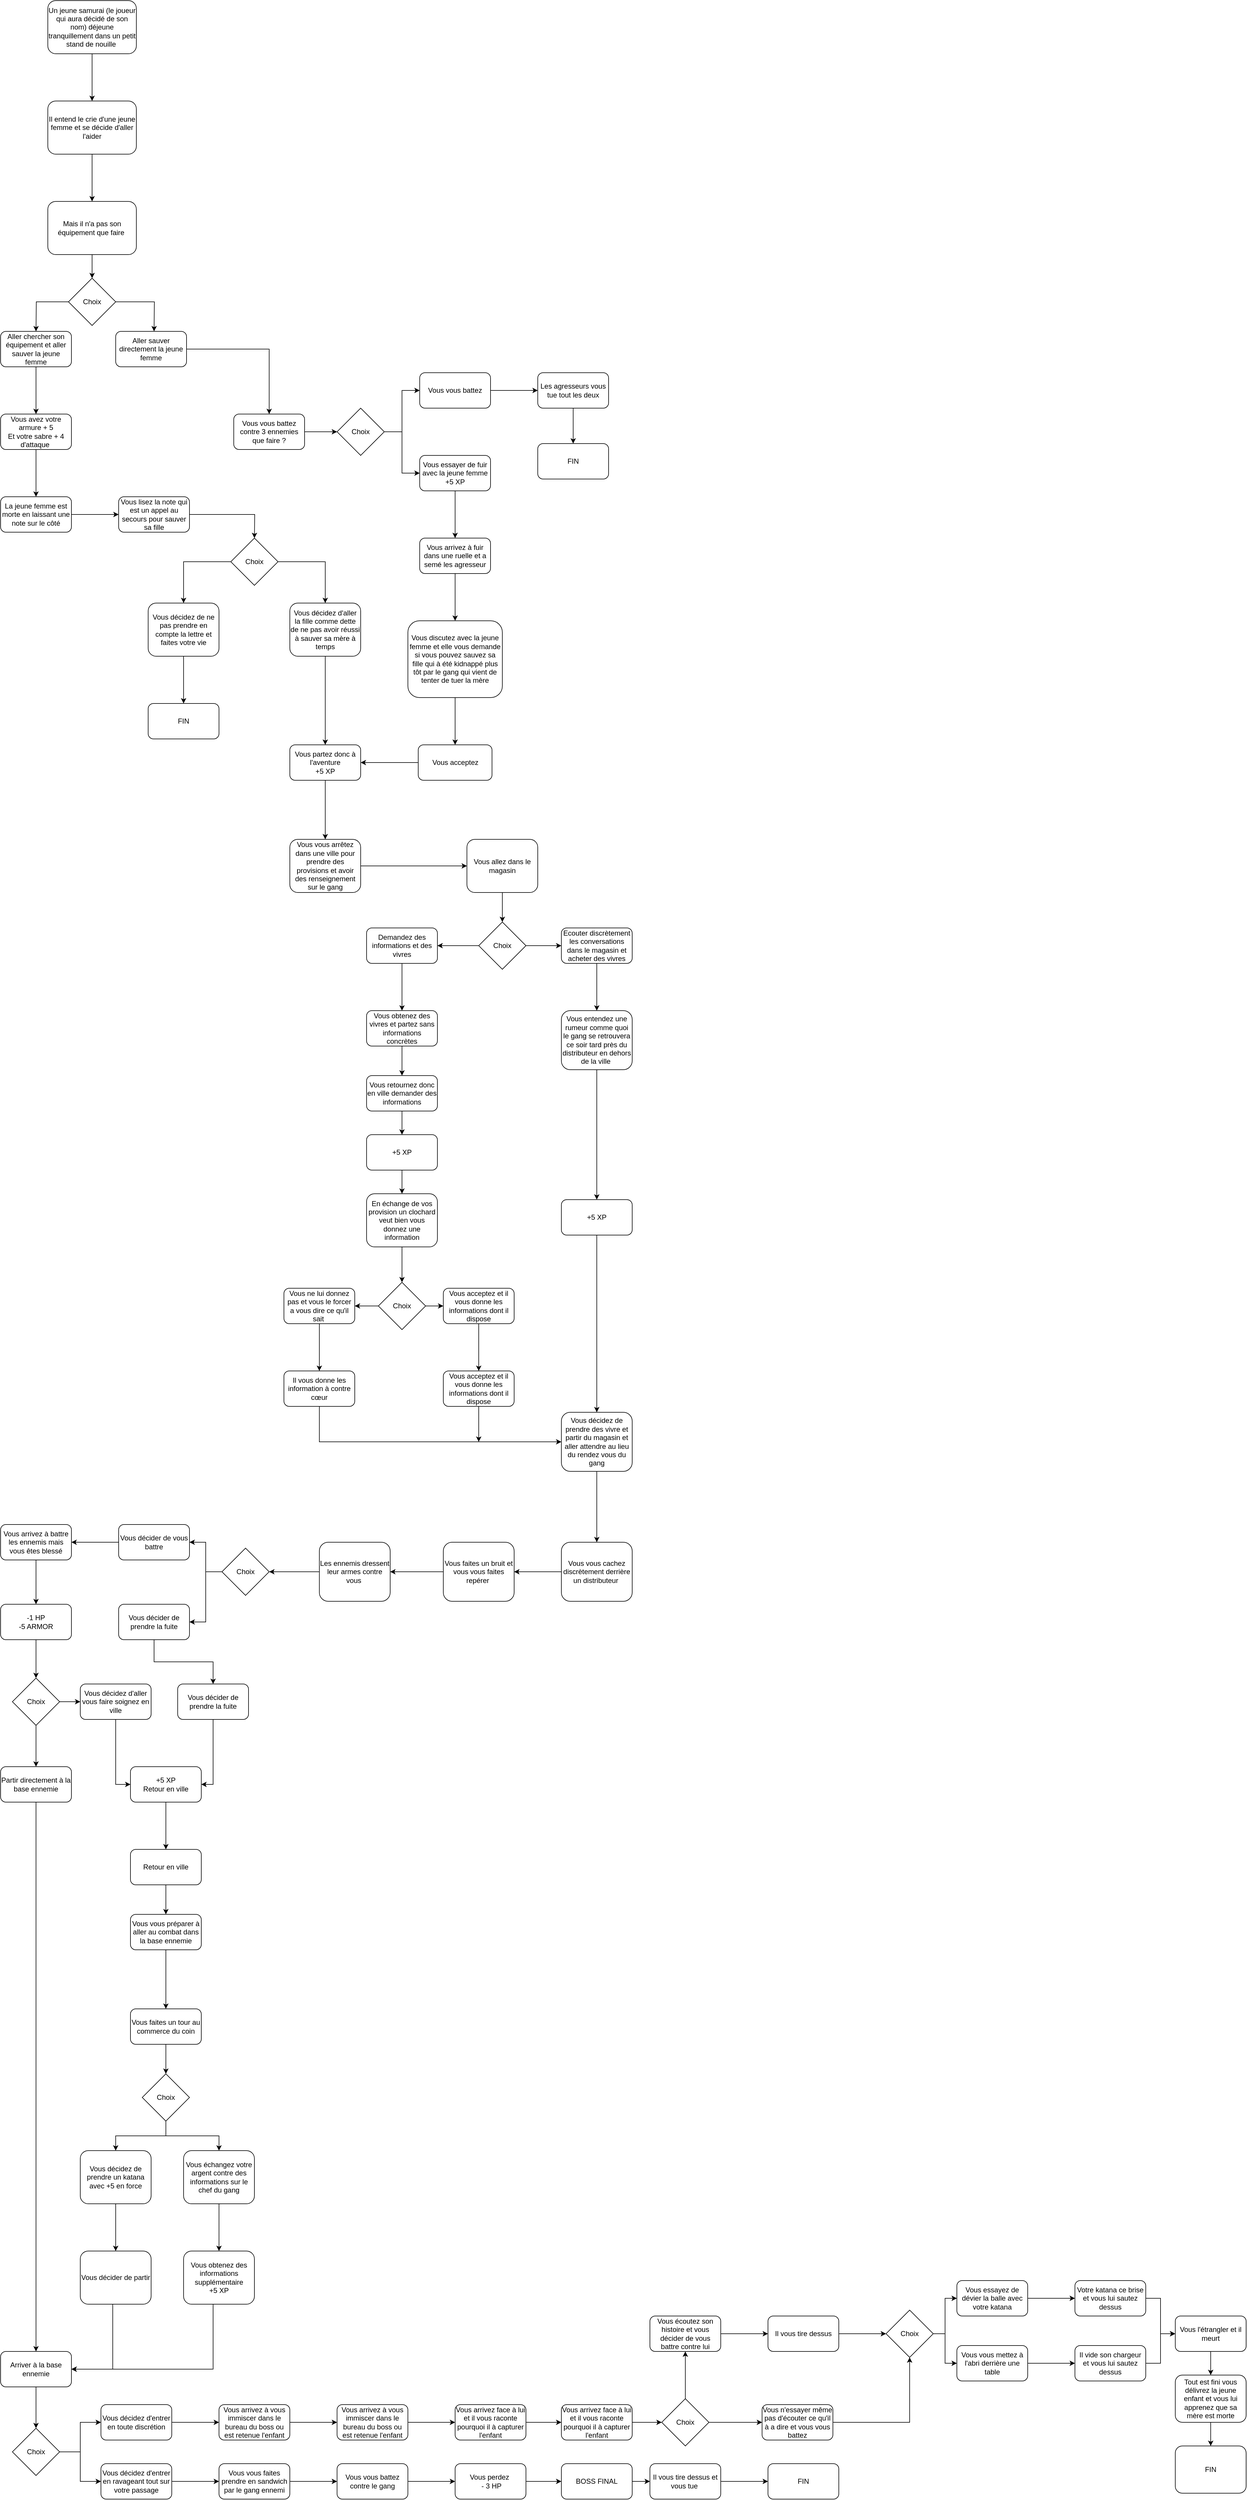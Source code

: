 <mxfile version="12.3.8" type="github" pages="1"><diagram name="Page-1" id="74e2e168-ea6b-b213-b513-2b3c1d86103e"><mxGraphModel dx="1648" dy="699" grid="1" gridSize="10" guides="1" tooltips="1" connect="1" arrows="1" fold="1" page="1" pageScale="1" pageWidth="1100" pageHeight="850" background="#ffffff" math="0" shadow="0"><root><mxCell id="0"/><mxCell id="1" parent="0"/><mxCell id="UHuesIg7i18mv0uuuX1n-3" value="" style="edgeStyle=orthogonalEdgeStyle;rounded=0;orthogonalLoop=1;jettySize=auto;html=1;" parent="1" source="UHuesIg7i18mv0uuuX1n-1" target="UHuesIg7i18mv0uuuX1n-2" edge="1"><mxGeometry relative="1" as="geometry"/></mxCell><mxCell id="UHuesIg7i18mv0uuuX1n-1" value="Un jeune samurai (le joueur qui aura décidé de son nom) déjeune tranquillement dans un petit stand de nouille&amp;nbsp;" style="rounded=1;whiteSpace=wrap;html=1;" parent="1" vertex="1"><mxGeometry x="90" y="10" width="150" height="90" as="geometry"/></mxCell><mxCell id="UHuesIg7i18mv0uuuX1n-8" value="" style="edgeStyle=orthogonalEdgeStyle;rounded=0;orthogonalLoop=1;jettySize=auto;html=1;" parent="1" source="UHuesIg7i18mv0uuuX1n-2" target="UHuesIg7i18mv0uuuX1n-7" edge="1"><mxGeometry relative="1" as="geometry"/></mxCell><mxCell id="UHuesIg7i18mv0uuuX1n-2" value="Il entend le crie d'une jeune femme et se décide d'aller l'aider" style="rounded=1;whiteSpace=wrap;html=1;" parent="1" vertex="1"><mxGeometry x="90" y="180" width="150" height="90" as="geometry"/></mxCell><mxCell id="UHuesIg7i18mv0uuuX1n-10" value="" style="edgeStyle=orthogonalEdgeStyle;rounded=0;orthogonalLoop=1;jettySize=auto;html=1;" parent="1" source="UHuesIg7i18mv0uuuX1n-7" target="UHuesIg7i18mv0uuuX1n-9" edge="1"><mxGeometry relative="1" as="geometry"/></mxCell><mxCell id="UHuesIg7i18mv0uuuX1n-7" value="Mais il n'a pas son équipement que faire&amp;nbsp;" style="rounded=1;whiteSpace=wrap;html=1;" parent="1" vertex="1"><mxGeometry x="90" y="350" width="150" height="90" as="geometry"/></mxCell><mxCell id="UHuesIg7i18mv0uuuX1n-12" value="" style="edgeStyle=orthogonalEdgeStyle;rounded=0;orthogonalLoop=1;jettySize=auto;html=1;" parent="1" source="UHuesIg7i18mv0uuuX1n-9" edge="1"><mxGeometry relative="1" as="geometry"><mxPoint x="270" y="570" as="targetPoint"/></mxGeometry></mxCell><mxCell id="UHuesIg7i18mv0uuuX1n-14" value="" style="edgeStyle=orthogonalEdgeStyle;rounded=0;orthogonalLoop=1;jettySize=auto;html=1;" parent="1" source="UHuesIg7i18mv0uuuX1n-9" edge="1"><mxGeometry relative="1" as="geometry"><mxPoint x="70" y="570" as="targetPoint"/></mxGeometry></mxCell><mxCell id="UHuesIg7i18mv0uuuX1n-9" value="Choix" style="rhombus;whiteSpace=wrap;html=1;" parent="1" vertex="1"><mxGeometry x="125" y="480" width="80" height="80" as="geometry"/></mxCell><mxCell id="UHuesIg7i18mv0uuuX1n-18" value="" style="edgeStyle=orthogonalEdgeStyle;rounded=0;orthogonalLoop=1;jettySize=auto;html=1;" parent="1" source="UHuesIg7i18mv0uuuX1n-15" target="UHuesIg7i18mv0uuuX1n-17" edge="1"><mxGeometry relative="1" as="geometry"/></mxCell><mxCell id="UHuesIg7i18mv0uuuX1n-15" value="Aller chercher son équipement et aller sauver la jeune femme" style="rounded=1;whiteSpace=wrap;html=1;" parent="1" vertex="1"><mxGeometry x="10" y="570" width="120" height="60" as="geometry"/></mxCell><mxCell id="UHuesIg7i18mv0uuuX1n-22" value="" style="edgeStyle=orthogonalEdgeStyle;rounded=0;orthogonalLoop=1;jettySize=auto;html=1;" parent="1" source="UHuesIg7i18mv0uuuX1n-17" target="UHuesIg7i18mv0uuuX1n-21" edge="1"><mxGeometry relative="1" as="geometry"/></mxCell><mxCell id="UHuesIg7i18mv0uuuX1n-17" value="Vous avez votre armure + 5&lt;br&gt;Et votre sabre + 4 d'attaque&amp;nbsp;" style="rounded=1;whiteSpace=wrap;html=1;" parent="1" vertex="1"><mxGeometry x="10" y="710" width="120" height="60" as="geometry"/></mxCell><mxCell id="UHuesIg7i18mv0uuuX1n-35" value="" style="edgeStyle=orthogonalEdgeStyle;rounded=0;orthogonalLoop=1;jettySize=auto;html=1;" parent="1" source="UHuesIg7i18mv0uuuX1n-21" target="UHuesIg7i18mv0uuuX1n-34" edge="1"><mxGeometry relative="1" as="geometry"/></mxCell><mxCell id="UHuesIg7i18mv0uuuX1n-21" value="&lt;span style=&quot;white-space: normal&quot;&gt;La jeune femme est morte en laissant une note sur le côté&lt;/span&gt;" style="rounded=1;whiteSpace=wrap;html=1;" parent="1" vertex="1"><mxGeometry x="10" y="850" width="120" height="60" as="geometry"/></mxCell><mxCell id="UHuesIg7i18mv0uuuX1n-39" value="" style="edgeStyle=orthogonalEdgeStyle;rounded=0;orthogonalLoop=1;jettySize=auto;html=1;" parent="1" source="UHuesIg7i18mv0uuuX1n-34" edge="1"><mxGeometry relative="1" as="geometry"><mxPoint x="440" y="920" as="targetPoint"/></mxGeometry></mxCell><mxCell id="UHuesIg7i18mv0uuuX1n-34" value="&lt;span style=&quot;white-space: normal&quot;&gt;Vous lisez la note qui est un appel au secours pour sauver sa fille&lt;/span&gt;" style="rounded=1;whiteSpace=wrap;html=1;" parent="1" vertex="1"><mxGeometry x="210" y="850" width="120" height="60" as="geometry"/></mxCell><mxCell id="MrxUoc-i-EXdBhDTtLdn-3" style="edgeStyle=orthogonalEdgeStyle;rounded=0;orthogonalLoop=1;jettySize=auto;html=1;entryX=0.5;entryY=0;entryDx=0;entryDy=0;" parent="1" source="UHuesIg7i18mv0uuuX1n-16" target="UHuesIg7i18mv0uuuX1n-23" edge="1"><mxGeometry relative="1" as="geometry"/></mxCell><mxCell id="UHuesIg7i18mv0uuuX1n-16" value="Aller sauver directement la jeune femme" style="rounded=1;whiteSpace=wrap;html=1;" parent="1" vertex="1"><mxGeometry x="205" y="570" width="120" height="60" as="geometry"/></mxCell><mxCell id="UHuesIg7i18mv0uuuX1n-26" value="" style="edgeStyle=orthogonalEdgeStyle;rounded=0;orthogonalLoop=1;jettySize=auto;html=1;" parent="1" source="UHuesIg7i18mv0uuuX1n-23" target="UHuesIg7i18mv0uuuX1n-25" edge="1"><mxGeometry relative="1" as="geometry"/></mxCell><mxCell id="UHuesIg7i18mv0uuuX1n-23" value="Vous vous battez contre 3 ennemies que faire ?&lt;br&gt;" style="rounded=1;whiteSpace=wrap;html=1;" parent="1" vertex="1"><mxGeometry x="405" y="710" width="120" height="60" as="geometry"/></mxCell><mxCell id="UHuesIg7i18mv0uuuX1n-30" value="" style="edgeStyle=orthogonalEdgeStyle;rounded=0;orthogonalLoop=1;jettySize=auto;html=1;" parent="1" source="UHuesIg7i18mv0uuuX1n-25" target="UHuesIg7i18mv0uuuX1n-29" edge="1"><mxGeometry relative="1" as="geometry"/></mxCell><mxCell id="UHuesIg7i18mv0uuuX1n-33" value="" style="edgeStyle=orthogonalEdgeStyle;rounded=0;orthogonalLoop=1;jettySize=auto;html=1;" parent="1" source="UHuesIg7i18mv0uuuX1n-25" target="UHuesIg7i18mv0uuuX1n-32" edge="1"><mxGeometry relative="1" as="geometry"/></mxCell><mxCell id="UHuesIg7i18mv0uuuX1n-25" value="Choix" style="rhombus;whiteSpace=wrap;html=1;" parent="1" vertex="1"><mxGeometry x="580" y="700" width="80" height="80" as="geometry"/></mxCell><mxCell id="UHuesIg7i18mv0uuuX1n-37" value="" style="edgeStyle=orthogonalEdgeStyle;rounded=0;orthogonalLoop=1;jettySize=auto;html=1;" parent="1" source="UHuesIg7i18mv0uuuX1n-29" target="UHuesIg7i18mv0uuuX1n-36" edge="1"><mxGeometry relative="1" as="geometry"/></mxCell><mxCell id="UHuesIg7i18mv0uuuX1n-29" value="Vous vous battez" style="rounded=1;whiteSpace=wrap;html=1;" parent="1" vertex="1"><mxGeometry x="720" y="640" width="120" height="60" as="geometry"/></mxCell><mxCell id="UHuesIg7i18mv0uuuX1n-58" value="" style="edgeStyle=orthogonalEdgeStyle;rounded=0;orthogonalLoop=1;jettySize=auto;html=1;" parent="1" source="UHuesIg7i18mv0uuuX1n-36" target="UHuesIg7i18mv0uuuX1n-57" edge="1"><mxGeometry relative="1" as="geometry"/></mxCell><mxCell id="UHuesIg7i18mv0uuuX1n-36" value="Les agresseurs vous tue tout les deux" style="rounded=1;whiteSpace=wrap;html=1;" parent="1" vertex="1"><mxGeometry x="920" y="640" width="120" height="60" as="geometry"/></mxCell><mxCell id="UHuesIg7i18mv0uuuX1n-57" value="FIN" style="rounded=1;whiteSpace=wrap;html=1;" parent="1" vertex="1"><mxGeometry x="920" y="760" width="120" height="60" as="geometry"/></mxCell><mxCell id="UHuesIg7i18mv0uuuX1n-41" value="" style="edgeStyle=orthogonalEdgeStyle;rounded=0;orthogonalLoop=1;jettySize=auto;html=1;" parent="1" source="UHuesIg7i18mv0uuuX1n-32" target="UHuesIg7i18mv0uuuX1n-40" edge="1"><mxGeometry relative="1" as="geometry"/></mxCell><mxCell id="UHuesIg7i18mv0uuuX1n-32" value="Vous essayer de fuir avec la jeune femme&lt;br&gt;+5 XP" style="rounded=1;whiteSpace=wrap;html=1;" parent="1" vertex="1"><mxGeometry x="720" y="780" width="120" height="60" as="geometry"/></mxCell><mxCell id="UHuesIg7i18mv0uuuX1n-54" value="" style="edgeStyle=orthogonalEdgeStyle;rounded=0;orthogonalLoop=1;jettySize=auto;html=1;" parent="1" source="UHuesIg7i18mv0uuuX1n-40" target="UHuesIg7i18mv0uuuX1n-53" edge="1"><mxGeometry relative="1" as="geometry"/></mxCell><mxCell id="UHuesIg7i18mv0uuuX1n-40" value="Vous arrivez à fuir dans une ruelle et a semé les agresseur" style="rounded=1;whiteSpace=wrap;html=1;" parent="1" vertex="1"><mxGeometry x="720" y="920" width="120" height="60" as="geometry"/></mxCell><mxCell id="UHuesIg7i18mv0uuuX1n-60" value="" style="edgeStyle=orthogonalEdgeStyle;rounded=0;orthogonalLoop=1;jettySize=auto;html=1;" parent="1" source="UHuesIg7i18mv0uuuX1n-53" target="UHuesIg7i18mv0uuuX1n-59" edge="1"><mxGeometry relative="1" as="geometry"/></mxCell><mxCell id="UHuesIg7i18mv0uuuX1n-53" value="Vous discutez avec la jeune femme et elle vous demande si vous pouvez sauvez sa fille qui à été kidnappé plus tôt par le gang qui vient de tenter de tuer la mère" style="rounded=1;whiteSpace=wrap;html=1;" parent="1" vertex="1"><mxGeometry x="700" y="1060" width="160" height="130" as="geometry"/></mxCell><mxCell id="UHuesIg7i18mv0uuuX1n-75" value="" style="edgeStyle=orthogonalEdgeStyle;rounded=0;orthogonalLoop=1;jettySize=auto;html=1;" parent="1" source="UHuesIg7i18mv0uuuX1n-59" target="UHuesIg7i18mv0uuuX1n-73" edge="1"><mxGeometry relative="1" as="geometry"/></mxCell><mxCell id="UHuesIg7i18mv0uuuX1n-59" value="Vous acceptez" style="rounded=1;whiteSpace=wrap;html=1;" parent="1" vertex="1"><mxGeometry x="717.5" y="1270" width="125" height="60" as="geometry"/></mxCell><mxCell id="UHuesIg7i18mv0uuuX1n-46" value="" style="edgeStyle=orthogonalEdgeStyle;rounded=0;orthogonalLoop=1;jettySize=auto;html=1;" parent="1" source="UHuesIg7i18mv0uuuX1n-42" target="UHuesIg7i18mv0uuuX1n-45" edge="1"><mxGeometry relative="1" as="geometry"/></mxCell><mxCell id="UHuesIg7i18mv0uuuX1n-50" value="" style="edgeStyle=orthogonalEdgeStyle;rounded=0;orthogonalLoop=1;jettySize=auto;html=1;" parent="1" source="UHuesIg7i18mv0uuuX1n-42" target="UHuesIg7i18mv0uuuX1n-49" edge="1"><mxGeometry relative="1" as="geometry"/></mxCell><mxCell id="UHuesIg7i18mv0uuuX1n-42" value="Choix" style="rhombus;whiteSpace=wrap;html=1;" parent="1" vertex="1"><mxGeometry x="400" y="920" width="80" height="80" as="geometry"/></mxCell><mxCell id="UHuesIg7i18mv0uuuX1n-52" value="" style="edgeStyle=orthogonalEdgeStyle;rounded=0;orthogonalLoop=1;jettySize=auto;html=1;" parent="1" source="UHuesIg7i18mv0uuuX1n-45" target="UHuesIg7i18mv0uuuX1n-51" edge="1"><mxGeometry relative="1" as="geometry"/></mxCell><mxCell id="UHuesIg7i18mv0uuuX1n-45" value="Vous décidez de ne pas prendre en compte la lettre et faites votre vie" style="rounded=1;whiteSpace=wrap;html=1;" parent="1" vertex="1"><mxGeometry x="260" y="1030" width="120" height="90" as="geometry"/></mxCell><mxCell id="UHuesIg7i18mv0uuuX1n-51" value="FIN" style="rounded=1;whiteSpace=wrap;html=1;" parent="1" vertex="1"><mxGeometry x="260" y="1200" width="120" height="60" as="geometry"/></mxCell><mxCell id="UHuesIg7i18mv0uuuX1n-74" value="" style="edgeStyle=orthogonalEdgeStyle;rounded=0;orthogonalLoop=1;jettySize=auto;html=1;" parent="1" source="UHuesIg7i18mv0uuuX1n-49" target="UHuesIg7i18mv0uuuX1n-73" edge="1"><mxGeometry relative="1" as="geometry"/></mxCell><mxCell id="UHuesIg7i18mv0uuuX1n-49" value="Vous décidez d'aller la fille comme dette de ne pas avoir réussi à sauver sa mère à temps" style="rounded=1;whiteSpace=wrap;html=1;" parent="1" vertex="1"><mxGeometry x="500" y="1030" width="120" height="90" as="geometry"/></mxCell><mxCell id="UHuesIg7i18mv0uuuX1n-77" value="" style="edgeStyle=orthogonalEdgeStyle;rounded=0;orthogonalLoop=1;jettySize=auto;html=1;" parent="1" source="UHuesIg7i18mv0uuuX1n-73" target="UHuesIg7i18mv0uuuX1n-76" edge="1"><mxGeometry relative="1" as="geometry"/></mxCell><mxCell id="UHuesIg7i18mv0uuuX1n-73" value="Vous partez donc à l'aventure&lt;br&gt;+5 XP" style="rounded=1;whiteSpace=wrap;html=1;" parent="1" vertex="1"><mxGeometry x="500" y="1270" width="120" height="60" as="geometry"/></mxCell><mxCell id="UHuesIg7i18mv0uuuX1n-79" value="" style="edgeStyle=orthogonalEdgeStyle;rounded=0;orthogonalLoop=1;jettySize=auto;html=1;" parent="1" source="UHuesIg7i18mv0uuuX1n-76" target="UHuesIg7i18mv0uuuX1n-78" edge="1"><mxGeometry relative="1" as="geometry"/></mxCell><mxCell id="UHuesIg7i18mv0uuuX1n-76" value="Vous vous arrêtez dans une ville pour prendre des provisions et avoir des renseignement sur le gang" style="rounded=1;whiteSpace=wrap;html=1;" parent="1" vertex="1"><mxGeometry x="500" y="1430" width="120" height="90" as="geometry"/></mxCell><mxCell id="UHuesIg7i18mv0uuuX1n-81" value="" style="edgeStyle=orthogonalEdgeStyle;rounded=0;orthogonalLoop=1;jettySize=auto;html=1;" parent="1" source="UHuesIg7i18mv0uuuX1n-78" target="UHuesIg7i18mv0uuuX1n-80" edge="1"><mxGeometry relative="1" as="geometry"/></mxCell><mxCell id="UHuesIg7i18mv0uuuX1n-78" value="Vous allez dans le magasin" style="rounded=1;whiteSpace=wrap;html=1;" parent="1" vertex="1"><mxGeometry x="800" y="1430" width="120" height="90" as="geometry"/></mxCell><mxCell id="UHuesIg7i18mv0uuuX1n-84" value="" style="edgeStyle=orthogonalEdgeStyle;rounded=0;orthogonalLoop=1;jettySize=auto;html=1;" parent="1" source="UHuesIg7i18mv0uuuX1n-80" target="UHuesIg7i18mv0uuuX1n-83" edge="1"><mxGeometry relative="1" as="geometry"/></mxCell><mxCell id="UHuesIg7i18mv0uuuX1n-90" value="" style="edgeStyle=orthogonalEdgeStyle;rounded=0;orthogonalLoop=1;jettySize=auto;html=1;" parent="1" source="UHuesIg7i18mv0uuuX1n-80" target="UHuesIg7i18mv0uuuX1n-82" edge="1"><mxGeometry relative="1" as="geometry"/></mxCell><mxCell id="UHuesIg7i18mv0uuuX1n-80" value="Choix" style="rhombus;whiteSpace=wrap;html=1;" parent="1" vertex="1"><mxGeometry x="820" y="1570" width="80" height="80" as="geometry"/></mxCell><mxCell id="UHuesIg7i18mv0uuuX1n-94" value="" style="edgeStyle=orthogonalEdgeStyle;rounded=0;orthogonalLoop=1;jettySize=auto;html=1;" parent="1" source="UHuesIg7i18mv0uuuX1n-82" target="UHuesIg7i18mv0uuuX1n-93" edge="1"><mxGeometry relative="1" as="geometry"/></mxCell><mxCell id="UHuesIg7i18mv0uuuX1n-82" value="Demandez des informations et des vivres" style="rounded=1;whiteSpace=wrap;html=1;" parent="1" vertex="1"><mxGeometry x="630" y="1580" width="120" height="60" as="geometry"/></mxCell><mxCell id="UHuesIg7i18mv0uuuX1n-96" value="" style="edgeStyle=orthogonalEdgeStyle;rounded=0;orthogonalLoop=1;jettySize=auto;html=1;" parent="1" source="UHuesIg7i18mv0uuuX1n-93" target="UHuesIg7i18mv0uuuX1n-95" edge="1"><mxGeometry relative="1" as="geometry"/></mxCell><mxCell id="UHuesIg7i18mv0uuuX1n-93" value="Vous obtenez des vivres et partez sans informations concrètes" style="rounded=1;whiteSpace=wrap;html=1;" parent="1" vertex="1"><mxGeometry x="630" y="1720" width="120" height="60" as="geometry"/></mxCell><mxCell id="MrxUoc-i-EXdBhDTtLdn-50" value="" style="edgeStyle=orthogonalEdgeStyle;rounded=0;orthogonalLoop=1;jettySize=auto;html=1;" parent="1" source="UHuesIg7i18mv0uuuX1n-95" target="MrxUoc-i-EXdBhDTtLdn-49" edge="1"><mxGeometry relative="1" as="geometry"/></mxCell><mxCell id="UHuesIg7i18mv0uuuX1n-95" value="Vous retournez donc en ville demander des informations" style="rounded=1;whiteSpace=wrap;html=1;" parent="1" vertex="1"><mxGeometry x="630" y="1830" width="120" height="60" as="geometry"/></mxCell><mxCell id="UHuesIg7i18mv0uuuX1n-105" value="" style="edgeStyle=orthogonalEdgeStyle;rounded=0;orthogonalLoop=1;jettySize=auto;html=1;" parent="1" source="UHuesIg7i18mv0uuuX1n-102" target="UHuesIg7i18mv0uuuX1n-104" edge="1"><mxGeometry relative="1" as="geometry"/></mxCell><mxCell id="UHuesIg7i18mv0uuuX1n-102" value="En échange de vos provision un clochard veut bien vous donnez une information" style="rounded=1;whiteSpace=wrap;html=1;" parent="1" vertex="1"><mxGeometry x="630" y="2030" width="120" height="90" as="geometry"/></mxCell><mxCell id="UHuesIg7i18mv0uuuX1n-92" value="" style="edgeStyle=orthogonalEdgeStyle;rounded=0;orthogonalLoop=1;jettySize=auto;html=1;" parent="1" source="UHuesIg7i18mv0uuuX1n-83" target="UHuesIg7i18mv0uuuX1n-91" edge="1"><mxGeometry relative="1" as="geometry"/></mxCell><mxCell id="UHuesIg7i18mv0uuuX1n-83" value="Ecouter discrètement les conversations dans le magasin et acheter des vivres" style="rounded=1;whiteSpace=wrap;html=1;" parent="1" vertex="1"><mxGeometry x="960" y="1580" width="120" height="60" as="geometry"/></mxCell><mxCell id="MrxUoc-i-EXdBhDTtLdn-47" style="edgeStyle=orthogonalEdgeStyle;rounded=0;orthogonalLoop=1;jettySize=auto;html=1;entryX=0.5;entryY=0;entryDx=0;entryDy=0;" parent="1" source="UHuesIg7i18mv0uuuX1n-91" target="MrxUoc-i-EXdBhDTtLdn-46" edge="1"><mxGeometry relative="1" as="geometry"/></mxCell><mxCell id="UHuesIg7i18mv0uuuX1n-91" value="Vous entendez une rumeur comme quoi le gang se retrouvera ce soir tard près du distributeur en dehors de la ville&amp;nbsp;" style="rounded=1;whiteSpace=wrap;html=1;" parent="1" vertex="1"><mxGeometry x="960" y="1720" width="120" height="100" as="geometry"/></mxCell><mxCell id="UHuesIg7i18mv0uuuX1n-127" value="" style="edgeStyle=orthogonalEdgeStyle;rounded=0;orthogonalLoop=1;jettySize=auto;html=1;" parent="1" source="UHuesIg7i18mv0uuuX1n-112" target="UHuesIg7i18mv0uuuX1n-126" edge="1"><mxGeometry relative="1" as="geometry"/></mxCell><mxCell id="UHuesIg7i18mv0uuuX1n-112" value="&lt;span style=&quot;white-space: normal&quot;&gt;Vous décidez de prendre des vivre et partir du magasin et aller attendre au lieu du rendez vous du gang&lt;/span&gt;" style="rounded=1;whiteSpace=wrap;html=1;" parent="1" vertex="1"><mxGeometry x="960" y="2400" width="120" height="100" as="geometry"/></mxCell><mxCell id="MrxUoc-i-EXdBhDTtLdn-2" value="" style="edgeStyle=orthogonalEdgeStyle;rounded=0;orthogonalLoop=1;jettySize=auto;html=1;" parent="1" source="UHuesIg7i18mv0uuuX1n-126" target="MrxUoc-i-EXdBhDTtLdn-1" edge="1"><mxGeometry relative="1" as="geometry"/></mxCell><mxCell id="UHuesIg7i18mv0uuuX1n-126" value="Vous vous cachez discrètement derrière un distributeur&amp;nbsp;" style="rounded=1;whiteSpace=wrap;html=1;" parent="1" vertex="1"><mxGeometry x="960" y="2620" width="120" height="100" as="geometry"/></mxCell><mxCell id="MrxUoc-i-EXdBhDTtLdn-18" value="" style="edgeStyle=orthogonalEdgeStyle;rounded=0;orthogonalLoop=1;jettySize=auto;html=1;" parent="1" source="MrxUoc-i-EXdBhDTtLdn-1" target="MrxUoc-i-EXdBhDTtLdn-17" edge="1"><mxGeometry relative="1" as="geometry"/></mxCell><mxCell id="MrxUoc-i-EXdBhDTtLdn-1" value="Vous faites un bruit et vous vous faites repérer&amp;nbsp;" style="rounded=1;whiteSpace=wrap;html=1;" parent="1" vertex="1"><mxGeometry x="760" y="2620" width="120" height="100" as="geometry"/></mxCell><mxCell id="MrxUoc-i-EXdBhDTtLdn-21" value="" style="edgeStyle=orthogonalEdgeStyle;rounded=0;orthogonalLoop=1;jettySize=auto;html=1;entryX=1;entryY=0.5;entryDx=0;entryDy=0;" parent="1" source="MrxUoc-i-EXdBhDTtLdn-17" target="MrxUoc-i-EXdBhDTtLdn-19" edge="1"><mxGeometry relative="1" as="geometry"><mxPoint x="470" y="2670" as="targetPoint"/></mxGeometry></mxCell><mxCell id="MrxUoc-i-EXdBhDTtLdn-17" value="Les ennemis dressent leur armes contre vous&amp;nbsp;" style="rounded=1;whiteSpace=wrap;html=1;" parent="1" vertex="1"><mxGeometry x="550" y="2620" width="120" height="100" as="geometry"/></mxCell><mxCell id="UHuesIg7i18mv0uuuX1n-110" value="" style="edgeStyle=orthogonalEdgeStyle;rounded=0;orthogonalLoop=1;jettySize=auto;html=1;" parent="1" source="UHuesIg7i18mv0uuuX1n-104" target="UHuesIg7i18mv0uuuX1n-109" edge="1"><mxGeometry relative="1" as="geometry"/></mxCell><mxCell id="UHuesIg7i18mv0uuuX1n-111" value="" style="edgeStyle=orthogonalEdgeStyle;rounded=0;orthogonalLoop=1;jettySize=auto;html=1;" parent="1" source="UHuesIg7i18mv0uuuX1n-104" target="UHuesIg7i18mv0uuuX1n-108" edge="1"><mxGeometry relative="1" as="geometry"/></mxCell><mxCell id="UHuesIg7i18mv0uuuX1n-104" value="Choix" style="rhombus;whiteSpace=wrap;html=1;" parent="1" vertex="1"><mxGeometry x="650" y="2180" width="80" height="80" as="geometry"/></mxCell><mxCell id="UHuesIg7i18mv0uuuX1n-115" value="" style="edgeStyle=orthogonalEdgeStyle;rounded=0;orthogonalLoop=1;jettySize=auto;html=1;" parent="1" source="UHuesIg7i18mv0uuuX1n-108" target="UHuesIg7i18mv0uuuX1n-114" edge="1"><mxGeometry relative="1" as="geometry"/></mxCell><mxCell id="UHuesIg7i18mv0uuuX1n-108" value="Vous ne lui donnez pas et vous le forcer a vous dire ce qu'il sait&amp;nbsp;" style="rounded=1;whiteSpace=wrap;html=1;" parent="1" vertex="1"><mxGeometry x="490" y="2190" width="120" height="60" as="geometry"/></mxCell><mxCell id="UHuesIg7i18mv0uuuX1n-121" value="" style="edgeStyle=orthogonalEdgeStyle;rounded=0;orthogonalLoop=1;jettySize=auto;html=1;entryX=0;entryY=0.5;entryDx=0;entryDy=0;" parent="1" source="UHuesIg7i18mv0uuuX1n-114" target="UHuesIg7i18mv0uuuX1n-112" edge="1"><mxGeometry relative="1" as="geometry"><mxPoint x="550" y="2470" as="targetPoint"/><Array as="points"><mxPoint x="550" y="2450"/></Array></mxGeometry></mxCell><mxCell id="UHuesIg7i18mv0uuuX1n-114" value="Il vous donne les information à contre cœur" style="rounded=1;whiteSpace=wrap;html=1;" parent="1" vertex="1"><mxGeometry x="490" y="2330" width="120" height="60" as="geometry"/></mxCell><mxCell id="UHuesIg7i18mv0uuuX1n-117" value="" style="edgeStyle=orthogonalEdgeStyle;rounded=0;orthogonalLoop=1;jettySize=auto;html=1;" parent="1" source="UHuesIg7i18mv0uuuX1n-109" target="UHuesIg7i18mv0uuuX1n-116" edge="1"><mxGeometry relative="1" as="geometry"/></mxCell><mxCell id="UHuesIg7i18mv0uuuX1n-109" value="Vous acceptez et il vous donne les informations dont il dispose" style="rounded=1;whiteSpace=wrap;html=1;" parent="1" vertex="1"><mxGeometry x="760" y="2190" width="120" height="60" as="geometry"/></mxCell><mxCell id="UHuesIg7i18mv0uuuX1n-123" value="" style="edgeStyle=orthogonalEdgeStyle;rounded=0;orthogonalLoop=1;jettySize=auto;html=1;" parent="1" source="UHuesIg7i18mv0uuuX1n-116" edge="1"><mxGeometry relative="1" as="geometry"><mxPoint x="820" y="2450" as="targetPoint"/></mxGeometry></mxCell><mxCell id="UHuesIg7i18mv0uuuX1n-116" value="Vous acceptez et il vous donne les informations dont il dispose" style="rounded=1;whiteSpace=wrap;html=1;" parent="1" vertex="1"><mxGeometry x="760" y="2330" width="120" height="60" as="geometry"/></mxCell><mxCell id="MrxUoc-i-EXdBhDTtLdn-25" value="" style="edgeStyle=orthogonalEdgeStyle;rounded=0;orthogonalLoop=1;jettySize=auto;html=1;" parent="1" source="MrxUoc-i-EXdBhDTtLdn-12" target="MrxUoc-i-EXdBhDTtLdn-24" edge="1"><mxGeometry relative="1" as="geometry"/></mxCell><mxCell id="MrxUoc-i-EXdBhDTtLdn-12" value="Vous décider de vous battre" style="rounded=1;whiteSpace=wrap;html=1;direction=east;" parent="1" vertex="1"><mxGeometry x="210" y="2590" width="120" height="60" as="geometry"/></mxCell><mxCell id="MrxUoc-i-EXdBhDTtLdn-30" value="" style="edgeStyle=orthogonalEdgeStyle;rounded=0;orthogonalLoop=1;jettySize=auto;html=1;" parent="1" source="MrxUoc-i-EXdBhDTtLdn-24" target="MrxUoc-i-EXdBhDTtLdn-29" edge="1"><mxGeometry relative="1" as="geometry"/></mxCell><mxCell id="MrxUoc-i-EXdBhDTtLdn-24" value="Vous arrivez à battre les ennemis mais vous êtes blessé" style="rounded=1;whiteSpace=wrap;html=1;direction=east;" parent="1" vertex="1"><mxGeometry x="10" y="2590" width="120" height="60" as="geometry"/></mxCell><mxCell id="MrxUoc-i-EXdBhDTtLdn-35" value="" style="edgeStyle=orthogonalEdgeStyle;rounded=0;orthogonalLoop=1;jettySize=auto;html=1;" parent="1" source="MrxUoc-i-EXdBhDTtLdn-29" target="MrxUoc-i-EXdBhDTtLdn-33" edge="1"><mxGeometry relative="1" as="geometry"/></mxCell><mxCell id="MrxUoc-i-EXdBhDTtLdn-29" value="-1 HP&lt;br&gt;-5 ARMOR" style="rounded=1;whiteSpace=wrap;html=1;direction=east;" parent="1" vertex="1"><mxGeometry x="10" y="2725" width="120" height="60" as="geometry"/></mxCell><mxCell id="MrxUoc-i-EXdBhDTtLdn-28" value="" style="edgeStyle=orthogonalEdgeStyle;rounded=0;orthogonalLoop=1;jettySize=auto;html=1;" parent="1" source="MrxUoc-i-EXdBhDTtLdn-13" target="MrxUoc-i-EXdBhDTtLdn-27" edge="1"><mxGeometry relative="1" as="geometry"/></mxCell><mxCell id="MrxUoc-i-EXdBhDTtLdn-13" value="Vous décider de prendre la fuite" style="rounded=1;whiteSpace=wrap;html=1;" parent="1" vertex="1"><mxGeometry x="210" y="2725" width="120" height="60" as="geometry"/></mxCell><mxCell id="MrxUoc-i-EXdBhDTtLdn-43" style="edgeStyle=orthogonalEdgeStyle;rounded=0;orthogonalLoop=1;jettySize=auto;html=1;entryX=1;entryY=0.5;entryDx=0;entryDy=0;" parent="1" source="MrxUoc-i-EXdBhDTtLdn-27" target="MrxUoc-i-EXdBhDTtLdn-41" edge="1"><mxGeometry relative="1" as="geometry"/></mxCell><mxCell id="MrxUoc-i-EXdBhDTtLdn-27" value="Vous décider de prendre la fuite" style="rounded=1;whiteSpace=wrap;html=1;" parent="1" vertex="1"><mxGeometry x="310" y="2860" width="120" height="60" as="geometry"/></mxCell><mxCell id="MrxUoc-i-EXdBhDTtLdn-22" style="edgeStyle=orthogonalEdgeStyle;rounded=0;orthogonalLoop=1;jettySize=auto;html=1;entryX=1;entryY=0.5;entryDx=0;entryDy=0;exitX=0;exitY=0.5;exitDx=0;exitDy=0;" parent="1" source="MrxUoc-i-EXdBhDTtLdn-19" target="MrxUoc-i-EXdBhDTtLdn-12" edge="1"><mxGeometry relative="1" as="geometry"><mxPoint x="325" y="2775" as="sourcePoint"/></mxGeometry></mxCell><mxCell id="MrxUoc-i-EXdBhDTtLdn-23" style="edgeStyle=orthogonalEdgeStyle;rounded=0;orthogonalLoop=1;jettySize=auto;html=1;entryX=1;entryY=0.5;entryDx=0;entryDy=0;exitX=0;exitY=0.5;exitDx=0;exitDy=0;" parent="1" source="MrxUoc-i-EXdBhDTtLdn-19" target="MrxUoc-i-EXdBhDTtLdn-13" edge="1"><mxGeometry relative="1" as="geometry"><mxPoint x="325" y="2775" as="sourcePoint"/></mxGeometry></mxCell><mxCell id="MrxUoc-i-EXdBhDTtLdn-19" value="Choix" style="rhombus;whiteSpace=wrap;html=1;" parent="1" vertex="1"><mxGeometry x="385" y="2630" width="80" height="80" as="geometry"/></mxCell><mxCell id="MrxUoc-i-EXdBhDTtLdn-36" value="" style="edgeStyle=orthogonalEdgeStyle;rounded=0;orthogonalLoop=1;jettySize=auto;html=1;" parent="1" source="MrxUoc-i-EXdBhDTtLdn-33" target="MrxUoc-i-EXdBhDTtLdn-34" edge="1"><mxGeometry relative="1" as="geometry"/></mxCell><mxCell id="MrxUoc-i-EXdBhDTtLdn-40" value="" style="edgeStyle=orthogonalEdgeStyle;rounded=0;orthogonalLoop=1;jettySize=auto;html=1;" parent="1" source="MrxUoc-i-EXdBhDTtLdn-33" target="MrxUoc-i-EXdBhDTtLdn-39" edge="1"><mxGeometry relative="1" as="geometry"/></mxCell><mxCell id="MrxUoc-i-EXdBhDTtLdn-33" value="Choix" style="rhombus;whiteSpace=wrap;html=1;" parent="1" vertex="1"><mxGeometry x="30" y="2850" width="80" height="80" as="geometry"/></mxCell><mxCell id="MrxUoc-i-EXdBhDTtLdn-78" style="edgeStyle=orthogonalEdgeStyle;rounded=0;orthogonalLoop=1;jettySize=auto;html=1;entryX=0.5;entryY=0;entryDx=0;entryDy=0;" parent="1" source="MrxUoc-i-EXdBhDTtLdn-34" target="MrxUoc-i-EXdBhDTtLdn-70" edge="1"><mxGeometry relative="1" as="geometry"/></mxCell><mxCell id="MrxUoc-i-EXdBhDTtLdn-34" value="Partir directement à la base ennemie" style="rounded=1;whiteSpace=wrap;html=1;" parent="1" vertex="1"><mxGeometry x="10" y="3000" width="120" height="60" as="geometry"/></mxCell><mxCell id="MrxUoc-i-EXdBhDTtLdn-88" style="edgeStyle=orthogonalEdgeStyle;rounded=0;orthogonalLoop=1;jettySize=auto;html=1;entryX=0.5;entryY=0;entryDx=0;entryDy=0;" parent="1" source="MrxUoc-i-EXdBhDTtLdn-70" target="MrxUoc-i-EXdBhDTtLdn-87" edge="1"><mxGeometry relative="1" as="geometry"/></mxCell><mxCell id="MrxUoc-i-EXdBhDTtLdn-70" value="Arriver à la base ennemie" style="rounded=1;whiteSpace=wrap;html=1;" parent="1" vertex="1"><mxGeometry x="10" y="3990" width="120" height="60" as="geometry"/></mxCell><mxCell id="MrxUoc-i-EXdBhDTtLdn-42" style="edgeStyle=orthogonalEdgeStyle;rounded=0;orthogonalLoop=1;jettySize=auto;html=1;entryX=0;entryY=0.5;entryDx=0;entryDy=0;" parent="1" source="MrxUoc-i-EXdBhDTtLdn-39" target="MrxUoc-i-EXdBhDTtLdn-41" edge="1"><mxGeometry relative="1" as="geometry"/></mxCell><mxCell id="MrxUoc-i-EXdBhDTtLdn-39" value="Vous décidez d'aller vous faire soignez en ville" style="rounded=1;whiteSpace=wrap;html=1;" parent="1" vertex="1"><mxGeometry x="145" y="2860" width="120" height="60" as="geometry"/></mxCell><mxCell id="MrxUoc-i-EXdBhDTtLdn-45" value="" style="edgeStyle=orthogonalEdgeStyle;rounded=0;orthogonalLoop=1;jettySize=auto;html=1;" parent="1" source="MrxUoc-i-EXdBhDTtLdn-41" target="MrxUoc-i-EXdBhDTtLdn-44" edge="1"><mxGeometry relative="1" as="geometry"/></mxCell><mxCell id="MrxUoc-i-EXdBhDTtLdn-41" value="+5 XP&lt;br&gt;Retour en ville" style="rounded=1;whiteSpace=wrap;html=1;" parent="1" vertex="1"><mxGeometry x="230" y="3000" width="120" height="60" as="geometry"/></mxCell><mxCell id="MrxUoc-i-EXdBhDTtLdn-56" value="" style="edgeStyle=orthogonalEdgeStyle;rounded=0;orthogonalLoop=1;jettySize=auto;html=1;" parent="1" source="MrxUoc-i-EXdBhDTtLdn-44" target="MrxUoc-i-EXdBhDTtLdn-55" edge="1"><mxGeometry relative="1" as="geometry"/></mxCell><mxCell id="MrxUoc-i-EXdBhDTtLdn-44" value="Retour en ville" style="rounded=1;whiteSpace=wrap;html=1;" parent="1" vertex="1"><mxGeometry x="230" y="3140" width="120" height="60" as="geometry"/></mxCell><mxCell id="MrxUoc-i-EXdBhDTtLdn-63" value="" style="edgeStyle=orthogonalEdgeStyle;rounded=0;orthogonalLoop=1;jettySize=auto;html=1;" parent="1" source="MrxUoc-i-EXdBhDTtLdn-55" target="MrxUoc-i-EXdBhDTtLdn-62" edge="1"><mxGeometry relative="1" as="geometry"/></mxCell><mxCell id="MrxUoc-i-EXdBhDTtLdn-55" value="Vous vous préparer à aller au combat dans la base ennemie" style="rounded=1;whiteSpace=wrap;html=1;" parent="1" vertex="1"><mxGeometry x="230" y="3250" width="120" height="60" as="geometry"/></mxCell><mxCell id="MrxUoc-i-EXdBhDTtLdn-65" value="" style="edgeStyle=orthogonalEdgeStyle;rounded=0;orthogonalLoop=1;jettySize=auto;html=1;" parent="1" source="MrxUoc-i-EXdBhDTtLdn-62" target="MrxUoc-i-EXdBhDTtLdn-64" edge="1"><mxGeometry relative="1" as="geometry"/></mxCell><mxCell id="MrxUoc-i-EXdBhDTtLdn-62" value="Vous faites un tour au commerce du coin" style="rounded=1;whiteSpace=wrap;html=1;" parent="1" vertex="1"><mxGeometry x="230" y="3410" width="120" height="60" as="geometry"/></mxCell><mxCell id="MrxUoc-i-EXdBhDTtLdn-48" style="edgeStyle=orthogonalEdgeStyle;rounded=0;orthogonalLoop=1;jettySize=auto;html=1;entryX=0.5;entryY=0;entryDx=0;entryDy=0;" parent="1" source="MrxUoc-i-EXdBhDTtLdn-46" target="UHuesIg7i18mv0uuuX1n-112" edge="1"><mxGeometry relative="1" as="geometry"/></mxCell><mxCell id="MrxUoc-i-EXdBhDTtLdn-46" value="+5 XP" style="rounded=1;whiteSpace=wrap;html=1;" parent="1" vertex="1"><mxGeometry x="960" y="2040" width="120" height="60" as="geometry"/></mxCell><mxCell id="MrxUoc-i-EXdBhDTtLdn-51" value="" style="edgeStyle=orthogonalEdgeStyle;rounded=0;orthogonalLoop=1;jettySize=auto;html=1;" parent="1" source="MrxUoc-i-EXdBhDTtLdn-49" target="UHuesIg7i18mv0uuuX1n-102" edge="1"><mxGeometry relative="1" as="geometry"/></mxCell><mxCell id="MrxUoc-i-EXdBhDTtLdn-49" value="+5 XP" style="rounded=1;whiteSpace=wrap;html=1;" parent="1" vertex="1"><mxGeometry x="630" y="1930" width="120" height="60" as="geometry"/></mxCell><mxCell id="MrxUoc-i-EXdBhDTtLdn-68" style="edgeStyle=orthogonalEdgeStyle;rounded=0;orthogonalLoop=1;jettySize=auto;html=1;entryX=0.5;entryY=0;entryDx=0;entryDy=0;" parent="1" source="MrxUoc-i-EXdBhDTtLdn-64" target="MrxUoc-i-EXdBhDTtLdn-67" edge="1"><mxGeometry relative="1" as="geometry"/></mxCell><mxCell id="MrxUoc-i-EXdBhDTtLdn-69" style="edgeStyle=orthogonalEdgeStyle;rounded=0;orthogonalLoop=1;jettySize=auto;html=1;entryX=0.5;entryY=0;entryDx=0;entryDy=0;" parent="1" source="MrxUoc-i-EXdBhDTtLdn-64" target="MrxUoc-i-EXdBhDTtLdn-66" edge="1"><mxGeometry relative="1" as="geometry"/></mxCell><mxCell id="MrxUoc-i-EXdBhDTtLdn-64" value="Choix" style="rhombus;whiteSpace=wrap;html=1;" parent="1" vertex="1"><mxGeometry x="250" y="3520" width="80" height="80" as="geometry"/></mxCell><mxCell id="MrxUoc-i-EXdBhDTtLdn-80" value="" style="edgeStyle=orthogonalEdgeStyle;rounded=0;orthogonalLoop=1;jettySize=auto;html=1;" parent="1" source="MrxUoc-i-EXdBhDTtLdn-66" target="MrxUoc-i-EXdBhDTtLdn-79" edge="1"><mxGeometry relative="1" as="geometry"/></mxCell><mxCell id="MrxUoc-i-EXdBhDTtLdn-66" value="Vous décidez de prendre un katana avec +5 en force" style="rounded=1;whiteSpace=wrap;html=1;" parent="1" vertex="1"><mxGeometry x="145" y="3650" width="120" height="90" as="geometry"/></mxCell><mxCell id="MrxUoc-i-EXdBhDTtLdn-81" style="edgeStyle=orthogonalEdgeStyle;rounded=0;orthogonalLoop=1;jettySize=auto;html=1;entryX=1;entryY=0.5;entryDx=0;entryDy=0;" parent="1" source="MrxUoc-i-EXdBhDTtLdn-79" target="MrxUoc-i-EXdBhDTtLdn-70" edge="1"><mxGeometry relative="1" as="geometry"><Array as="points"><mxPoint x="200" y="4020"/></Array></mxGeometry></mxCell><mxCell id="MrxUoc-i-EXdBhDTtLdn-79" value="Vous décider de partir" style="rounded=1;whiteSpace=wrap;html=1;" parent="1" vertex="1"><mxGeometry x="145" y="3820" width="120" height="90" as="geometry"/></mxCell><mxCell id="MrxUoc-i-EXdBhDTtLdn-83" value="" style="edgeStyle=orthogonalEdgeStyle;rounded=0;orthogonalLoop=1;jettySize=auto;html=1;" parent="1" source="MrxUoc-i-EXdBhDTtLdn-67" target="MrxUoc-i-EXdBhDTtLdn-82" edge="1"><mxGeometry relative="1" as="geometry"/></mxCell><mxCell id="MrxUoc-i-EXdBhDTtLdn-67" value="Vous échangez votre argent contre des informations sur le chef du gang" style="rounded=1;whiteSpace=wrap;html=1;" parent="1" vertex="1"><mxGeometry x="320" y="3650" width="120" height="90" as="geometry"/></mxCell><mxCell id="MrxUoc-i-EXdBhDTtLdn-84" style="edgeStyle=orthogonalEdgeStyle;rounded=0;orthogonalLoop=1;jettySize=auto;html=1;entryX=1;entryY=0.5;entryDx=0;entryDy=0;" parent="1" source="MrxUoc-i-EXdBhDTtLdn-82" target="MrxUoc-i-EXdBhDTtLdn-70" edge="1"><mxGeometry relative="1" as="geometry"><Array as="points"><mxPoint x="370" y="4020"/></Array></mxGeometry></mxCell><mxCell id="MrxUoc-i-EXdBhDTtLdn-82" value="Vous obtenez des informations supplémentaire&lt;br&gt;+5 XP" style="rounded=1;whiteSpace=wrap;html=1;" parent="1" vertex="1"><mxGeometry x="320" y="3820" width="120" height="90" as="geometry"/></mxCell><mxCell id="MrxUoc-i-EXdBhDTtLdn-91" style="edgeStyle=orthogonalEdgeStyle;rounded=0;orthogonalLoop=1;jettySize=auto;html=1;entryX=0;entryY=0.5;entryDx=0;entryDy=0;" parent="1" source="MrxUoc-i-EXdBhDTtLdn-87" target="MrxUoc-i-EXdBhDTtLdn-89" edge="1"><mxGeometry relative="1" as="geometry"/></mxCell><mxCell id="MrxUoc-i-EXdBhDTtLdn-92" style="edgeStyle=orthogonalEdgeStyle;rounded=0;orthogonalLoop=1;jettySize=auto;html=1;entryX=0;entryY=0.5;entryDx=0;entryDy=0;" parent="1" source="MrxUoc-i-EXdBhDTtLdn-87" target="MrxUoc-i-EXdBhDTtLdn-90" edge="1"><mxGeometry relative="1" as="geometry"/></mxCell><mxCell id="MrxUoc-i-EXdBhDTtLdn-87" value="Choix" style="rhombus;whiteSpace=wrap;html=1;" parent="1" vertex="1"><mxGeometry x="30" y="4120" width="80" height="80" as="geometry"/></mxCell><mxCell id="MrxUoc-i-EXdBhDTtLdn-94" value="" style="edgeStyle=orthogonalEdgeStyle;rounded=0;orthogonalLoop=1;jettySize=auto;html=1;" parent="1" source="MrxUoc-i-EXdBhDTtLdn-89" target="MrxUoc-i-EXdBhDTtLdn-93" edge="1"><mxGeometry relative="1" as="geometry"/></mxCell><mxCell id="MrxUoc-i-EXdBhDTtLdn-89" value="Vous décidez d'entrer en toute discrétion" style="rounded=1;whiteSpace=wrap;html=1;" parent="1" vertex="1"><mxGeometry x="180" y="4080" width="120" height="60" as="geometry"/></mxCell><mxCell id="MrxUoc-i-EXdBhDTtLdn-98" value="" style="edgeStyle=orthogonalEdgeStyle;rounded=0;orthogonalLoop=1;jettySize=auto;html=1;" parent="1" source="MrxUoc-i-EXdBhDTtLdn-93" target="MrxUoc-i-EXdBhDTtLdn-97" edge="1"><mxGeometry relative="1" as="geometry"/></mxCell><mxCell id="MrxUoc-i-EXdBhDTtLdn-93" value="Vous arrivez à vous immiscer dans le bureau du boss ou est retenue l'enfant" style="rounded=1;whiteSpace=wrap;html=1;" parent="1" vertex="1"><mxGeometry x="380" y="4080" width="120" height="60" as="geometry"/></mxCell><mxCell id="MrxUoc-i-EXdBhDTtLdn-109" value="" style="edgeStyle=orthogonalEdgeStyle;rounded=0;orthogonalLoop=1;jettySize=auto;html=1;" parent="1" source="MrxUoc-i-EXdBhDTtLdn-97" target="MrxUoc-i-EXdBhDTtLdn-108" edge="1"><mxGeometry relative="1" as="geometry"/></mxCell><mxCell id="MrxUoc-i-EXdBhDTtLdn-97" value="Vous arrivez à vous immiscer dans le bureau du boss ou est retenue l'enfant" style="rounded=1;whiteSpace=wrap;html=1;" parent="1" vertex="1"><mxGeometry x="580" y="4080" width="120" height="60" as="geometry"/></mxCell><mxCell id="MrxUoc-i-EXdBhDTtLdn-113" value="" style="edgeStyle=orthogonalEdgeStyle;rounded=0;orthogonalLoop=1;jettySize=auto;html=1;" parent="1" source="MrxUoc-i-EXdBhDTtLdn-108" target="MrxUoc-i-EXdBhDTtLdn-112" edge="1"><mxGeometry relative="1" as="geometry"/></mxCell><mxCell id="MrxUoc-i-EXdBhDTtLdn-108" value="Vous arrivez face à lui et il vous raconte pourquoi il à capturer l'enfant" style="rounded=1;whiteSpace=wrap;html=1;" parent="1" vertex="1"><mxGeometry x="780" y="4080" width="120" height="60" as="geometry"/></mxCell><mxCell id="MrxUoc-i-EXdBhDTtLdn-115" style="edgeStyle=orthogonalEdgeStyle;rounded=0;orthogonalLoop=1;jettySize=auto;html=1;entryX=0;entryY=0.5;entryDx=0;entryDy=0;" parent="1" source="MrxUoc-i-EXdBhDTtLdn-112" target="MrxUoc-i-EXdBhDTtLdn-114" edge="1"><mxGeometry relative="1" as="geometry"/></mxCell><mxCell id="MrxUoc-i-EXdBhDTtLdn-112" value="Vous arrivez face à lui et il vous raconte pourquoi il à capturer l'enfant" style="rounded=1;whiteSpace=wrap;html=1;" parent="1" vertex="1"><mxGeometry x="960" y="4080" width="120" height="60" as="geometry"/></mxCell><mxCell id="MrxUoc-i-EXdBhDTtLdn-96" value="" style="edgeStyle=orthogonalEdgeStyle;rounded=0;orthogonalLoop=1;jettySize=auto;html=1;" parent="1" source="MrxUoc-i-EXdBhDTtLdn-90" target="MrxUoc-i-EXdBhDTtLdn-95" edge="1"><mxGeometry relative="1" as="geometry"/></mxCell><mxCell id="MrxUoc-i-EXdBhDTtLdn-90" value="Vous décidez d'entrer en ravageant tout sur votre passage" style="rounded=1;whiteSpace=wrap;html=1;" parent="1" vertex="1"><mxGeometry x="180" y="4180" width="120" height="60" as="geometry"/></mxCell><mxCell id="MrxUoc-i-EXdBhDTtLdn-100" value="" style="edgeStyle=orthogonalEdgeStyle;rounded=0;orthogonalLoop=1;jettySize=auto;html=1;" parent="1" source="MrxUoc-i-EXdBhDTtLdn-95" target="MrxUoc-i-EXdBhDTtLdn-99" edge="1"><mxGeometry relative="1" as="geometry"/></mxCell><mxCell id="MrxUoc-i-EXdBhDTtLdn-95" value="Vous vous faites prendre en sandwich par le gang ennemi" style="rounded=1;whiteSpace=wrap;html=1;" parent="1" vertex="1"><mxGeometry x="380" y="4180" width="120" height="60" as="geometry"/></mxCell><mxCell id="MrxUoc-i-EXdBhDTtLdn-102" value="" style="edgeStyle=orthogonalEdgeStyle;rounded=0;orthogonalLoop=1;jettySize=auto;html=1;" parent="1" source="MrxUoc-i-EXdBhDTtLdn-99" target="MrxUoc-i-EXdBhDTtLdn-101" edge="1"><mxGeometry relative="1" as="geometry"/></mxCell><mxCell id="MrxUoc-i-EXdBhDTtLdn-99" value="Vous vous battez contre le gang" style="rounded=1;whiteSpace=wrap;html=1;" parent="1" vertex="1"><mxGeometry x="580" y="4180" width="120" height="60" as="geometry"/></mxCell><mxCell id="MrxUoc-i-EXdBhDTtLdn-104" value="" style="edgeStyle=orthogonalEdgeStyle;rounded=0;orthogonalLoop=1;jettySize=auto;html=1;" parent="1" source="MrxUoc-i-EXdBhDTtLdn-101" target="MrxUoc-i-EXdBhDTtLdn-103" edge="1"><mxGeometry relative="1" as="geometry"/></mxCell><mxCell id="MrxUoc-i-EXdBhDTtLdn-101" value="Vous perdez&amp;nbsp;&lt;br&gt;&amp;nbsp;- 3 HP" style="rounded=1;whiteSpace=wrap;html=1;" parent="1" vertex="1"><mxGeometry x="780" y="4180" width="120" height="60" as="geometry"/></mxCell><mxCell id="MrxUoc-i-EXdBhDTtLdn-111" style="edgeStyle=orthogonalEdgeStyle;rounded=0;orthogonalLoop=1;jettySize=auto;html=1;entryX=0;entryY=0.5;entryDx=0;entryDy=0;" parent="1" source="MrxUoc-i-EXdBhDTtLdn-103" target="MrxUoc-i-EXdBhDTtLdn-106" edge="1"><mxGeometry relative="1" as="geometry"/></mxCell><mxCell id="MrxUoc-i-EXdBhDTtLdn-103" value="BOSS FINAL" style="rounded=1;whiteSpace=wrap;html=1;" parent="1" vertex="1"><mxGeometry x="960" y="4180" width="120" height="60" as="geometry"/></mxCell><mxCell id="MrxUoc-i-EXdBhDTtLdn-138" value="" style="edgeStyle=orthogonalEdgeStyle;rounded=0;orthogonalLoop=1;jettySize=auto;html=1;" parent="1" source="MrxUoc-i-EXdBhDTtLdn-106" target="MrxUoc-i-EXdBhDTtLdn-137" edge="1"><mxGeometry relative="1" as="geometry"/></mxCell><mxCell id="MrxUoc-i-EXdBhDTtLdn-106" value="Il vous tire dessus et vous tue&amp;nbsp;" style="rounded=1;whiteSpace=wrap;html=1;" parent="1" vertex="1"><mxGeometry x="1110" y="4180" width="120" height="60" as="geometry"/></mxCell><mxCell id="MrxUoc-i-EXdBhDTtLdn-137" value="FIN" style="rounded=1;whiteSpace=wrap;html=1;" parent="1" vertex="1"><mxGeometry x="1310" y="4180" width="120" height="60" as="geometry"/></mxCell><mxCell id="MrxUoc-i-EXdBhDTtLdn-118" style="edgeStyle=orthogonalEdgeStyle;rounded=0;orthogonalLoop=1;jettySize=auto;html=1;entryX=0.5;entryY=1;entryDx=0;entryDy=0;" parent="1" source="MrxUoc-i-EXdBhDTtLdn-114" target="MrxUoc-i-EXdBhDTtLdn-116" edge="1"><mxGeometry relative="1" as="geometry"/></mxCell><mxCell id="MrxUoc-i-EXdBhDTtLdn-119" style="edgeStyle=orthogonalEdgeStyle;rounded=0;orthogonalLoop=1;jettySize=auto;html=1;entryX=0;entryY=0.5;entryDx=0;entryDy=0;" parent="1" source="MrxUoc-i-EXdBhDTtLdn-114" target="MrxUoc-i-EXdBhDTtLdn-117" edge="1"><mxGeometry relative="1" as="geometry"/></mxCell><mxCell id="MrxUoc-i-EXdBhDTtLdn-114" value="Choix" style="rhombus;whiteSpace=wrap;html=1;" parent="1" vertex="1"><mxGeometry x="1130" y="4070" width="80" height="80" as="geometry"/></mxCell><mxCell id="MrxUoc-i-EXdBhDTtLdn-121" value="" style="edgeStyle=orthogonalEdgeStyle;rounded=0;orthogonalLoop=1;jettySize=auto;html=1;" parent="1" source="MrxUoc-i-EXdBhDTtLdn-116" target="MrxUoc-i-EXdBhDTtLdn-120" edge="1"><mxGeometry relative="1" as="geometry"/></mxCell><mxCell id="MrxUoc-i-EXdBhDTtLdn-116" value="Vous écoutez son histoire et vous décider de vous battre contre lui" style="rounded=1;whiteSpace=wrap;html=1;" parent="1" vertex="1"><mxGeometry x="1110" y="3930" width="120" height="60" as="geometry"/></mxCell><mxCell id="MrxUoc-i-EXdBhDTtLdn-123" style="edgeStyle=orthogonalEdgeStyle;rounded=0;orthogonalLoop=1;jettySize=auto;html=1;" parent="1" source="MrxUoc-i-EXdBhDTtLdn-120" target="MrxUoc-i-EXdBhDTtLdn-122" edge="1"><mxGeometry relative="1" as="geometry"/></mxCell><mxCell id="MrxUoc-i-EXdBhDTtLdn-120" value="Il vous tire dessus" style="rounded=1;whiteSpace=wrap;html=1;" parent="1" vertex="1"><mxGeometry x="1310" y="3930" width="120" height="60" as="geometry"/></mxCell><mxCell id="MrxUoc-i-EXdBhDTtLdn-134" style="edgeStyle=orthogonalEdgeStyle;rounded=0;orthogonalLoop=1;jettySize=auto;html=1;entryX=0.5;entryY=1;entryDx=0;entryDy=0;" parent="1" source="MrxUoc-i-EXdBhDTtLdn-117" target="MrxUoc-i-EXdBhDTtLdn-122" edge="1"><mxGeometry relative="1" as="geometry"/></mxCell><mxCell id="MrxUoc-i-EXdBhDTtLdn-117" value="Vous n'essayer même pas d'écouter ce qu'il à a dire et vous vous battez" style="rounded=1;whiteSpace=wrap;html=1;" parent="1" vertex="1"><mxGeometry x="1300" y="4080" width="120" height="60" as="geometry"/></mxCell><mxCell id="MrxUoc-i-EXdBhDTtLdn-126" style="edgeStyle=orthogonalEdgeStyle;rounded=0;orthogonalLoop=1;jettySize=auto;html=1;entryX=0;entryY=0.5;entryDx=0;entryDy=0;" parent="1" source="MrxUoc-i-EXdBhDTtLdn-122" target="MrxUoc-i-EXdBhDTtLdn-125" edge="1"><mxGeometry relative="1" as="geometry"/></mxCell><mxCell id="MrxUoc-i-EXdBhDTtLdn-127" style="edgeStyle=orthogonalEdgeStyle;rounded=0;orthogonalLoop=1;jettySize=auto;html=1;entryX=0;entryY=0.5;entryDx=0;entryDy=0;" parent="1" source="MrxUoc-i-EXdBhDTtLdn-122" target="MrxUoc-i-EXdBhDTtLdn-124" edge="1"><mxGeometry relative="1" as="geometry"/></mxCell><mxCell id="MrxUoc-i-EXdBhDTtLdn-122" value="Choix" style="rhombus;whiteSpace=wrap;html=1;" parent="1" vertex="1"><mxGeometry x="1510" y="3920" width="80" height="80" as="geometry"/></mxCell><mxCell id="MrxUoc-i-EXdBhDTtLdn-129" value="" style="edgeStyle=orthogonalEdgeStyle;rounded=0;orthogonalLoop=1;jettySize=auto;html=1;" parent="1" source="MrxUoc-i-EXdBhDTtLdn-124" target="MrxUoc-i-EXdBhDTtLdn-128" edge="1"><mxGeometry relative="1" as="geometry"/></mxCell><mxCell id="MrxUoc-i-EXdBhDTtLdn-124" value="Vous essayez de dévier la balle avec votre katana" style="rounded=1;whiteSpace=wrap;html=1;" parent="1" vertex="1"><mxGeometry x="1630" y="3870" width="120" height="60" as="geometry"/></mxCell><mxCell id="MrxUoc-i-EXdBhDTtLdn-140" style="edgeStyle=orthogonalEdgeStyle;rounded=0;orthogonalLoop=1;jettySize=auto;html=1;entryX=0;entryY=0.5;entryDx=0;entryDy=0;" parent="1" source="MrxUoc-i-EXdBhDTtLdn-128" target="MrxUoc-i-EXdBhDTtLdn-139" edge="1"><mxGeometry relative="1" as="geometry"/></mxCell><mxCell id="MrxUoc-i-EXdBhDTtLdn-128" value="Votre katana ce brise et vous lui sautez dessus" style="rounded=1;whiteSpace=wrap;html=1;" parent="1" vertex="1"><mxGeometry x="1830" y="3870" width="120" height="60" as="geometry"/></mxCell><mxCell id="MrxUoc-i-EXdBhDTtLdn-131" value="" style="edgeStyle=orthogonalEdgeStyle;rounded=0;orthogonalLoop=1;jettySize=auto;html=1;" parent="1" source="MrxUoc-i-EXdBhDTtLdn-125" target="MrxUoc-i-EXdBhDTtLdn-130" edge="1"><mxGeometry relative="1" as="geometry"/></mxCell><mxCell id="MrxUoc-i-EXdBhDTtLdn-125" value="Vous vous mettez à l'abri derrière une table" style="rounded=1;whiteSpace=wrap;html=1;" parent="1" vertex="1"><mxGeometry x="1630" y="3980" width="120" height="60" as="geometry"/></mxCell><mxCell id="MrxUoc-i-EXdBhDTtLdn-141" style="edgeStyle=orthogonalEdgeStyle;rounded=0;orthogonalLoop=1;jettySize=auto;html=1;entryX=0;entryY=0.5;entryDx=0;entryDy=0;" parent="1" source="MrxUoc-i-EXdBhDTtLdn-130" target="MrxUoc-i-EXdBhDTtLdn-139" edge="1"><mxGeometry relative="1" as="geometry"/></mxCell><mxCell id="MrxUoc-i-EXdBhDTtLdn-130" value="Il vide son chargeur et vous lui sautez dessus" style="rounded=1;whiteSpace=wrap;html=1;" parent="1" vertex="1"><mxGeometry x="1830" y="3980" width="120" height="60" as="geometry"/></mxCell><mxCell id="MrxUoc-i-EXdBhDTtLdn-143" value="" style="edgeStyle=orthogonalEdgeStyle;rounded=0;orthogonalLoop=1;jettySize=auto;html=1;" parent="1" source="MrxUoc-i-EXdBhDTtLdn-139" target="MrxUoc-i-EXdBhDTtLdn-142" edge="1"><mxGeometry relative="1" as="geometry"/></mxCell><mxCell id="MrxUoc-i-EXdBhDTtLdn-139" value="Vous l'étrangler et il meurt" style="rounded=1;whiteSpace=wrap;html=1;" parent="1" vertex="1"><mxGeometry x="2000" y="3930" width="120" height="60" as="geometry"/></mxCell><mxCell id="MrxUoc-i-EXdBhDTtLdn-145" value="" style="edgeStyle=orthogonalEdgeStyle;rounded=0;orthogonalLoop=1;jettySize=auto;html=1;" parent="1" source="MrxUoc-i-EXdBhDTtLdn-142" target="MrxUoc-i-EXdBhDTtLdn-144" edge="1"><mxGeometry relative="1" as="geometry"/></mxCell><mxCell id="MrxUoc-i-EXdBhDTtLdn-142" value="Tout est fini vous délivrez la jeune enfant et vous lui apprenez que sa mère est morte" style="rounded=1;whiteSpace=wrap;html=1;" parent="1" vertex="1"><mxGeometry x="2000" y="4030" width="120" height="80" as="geometry"/></mxCell><mxCell id="MrxUoc-i-EXdBhDTtLdn-144" value="FIN" style="rounded=1;whiteSpace=wrap;html=1;" parent="1" vertex="1"><mxGeometry x="2000" y="4150" width="120" height="80" as="geometry"/></mxCell></root></mxGraphModel></diagram></mxfile>